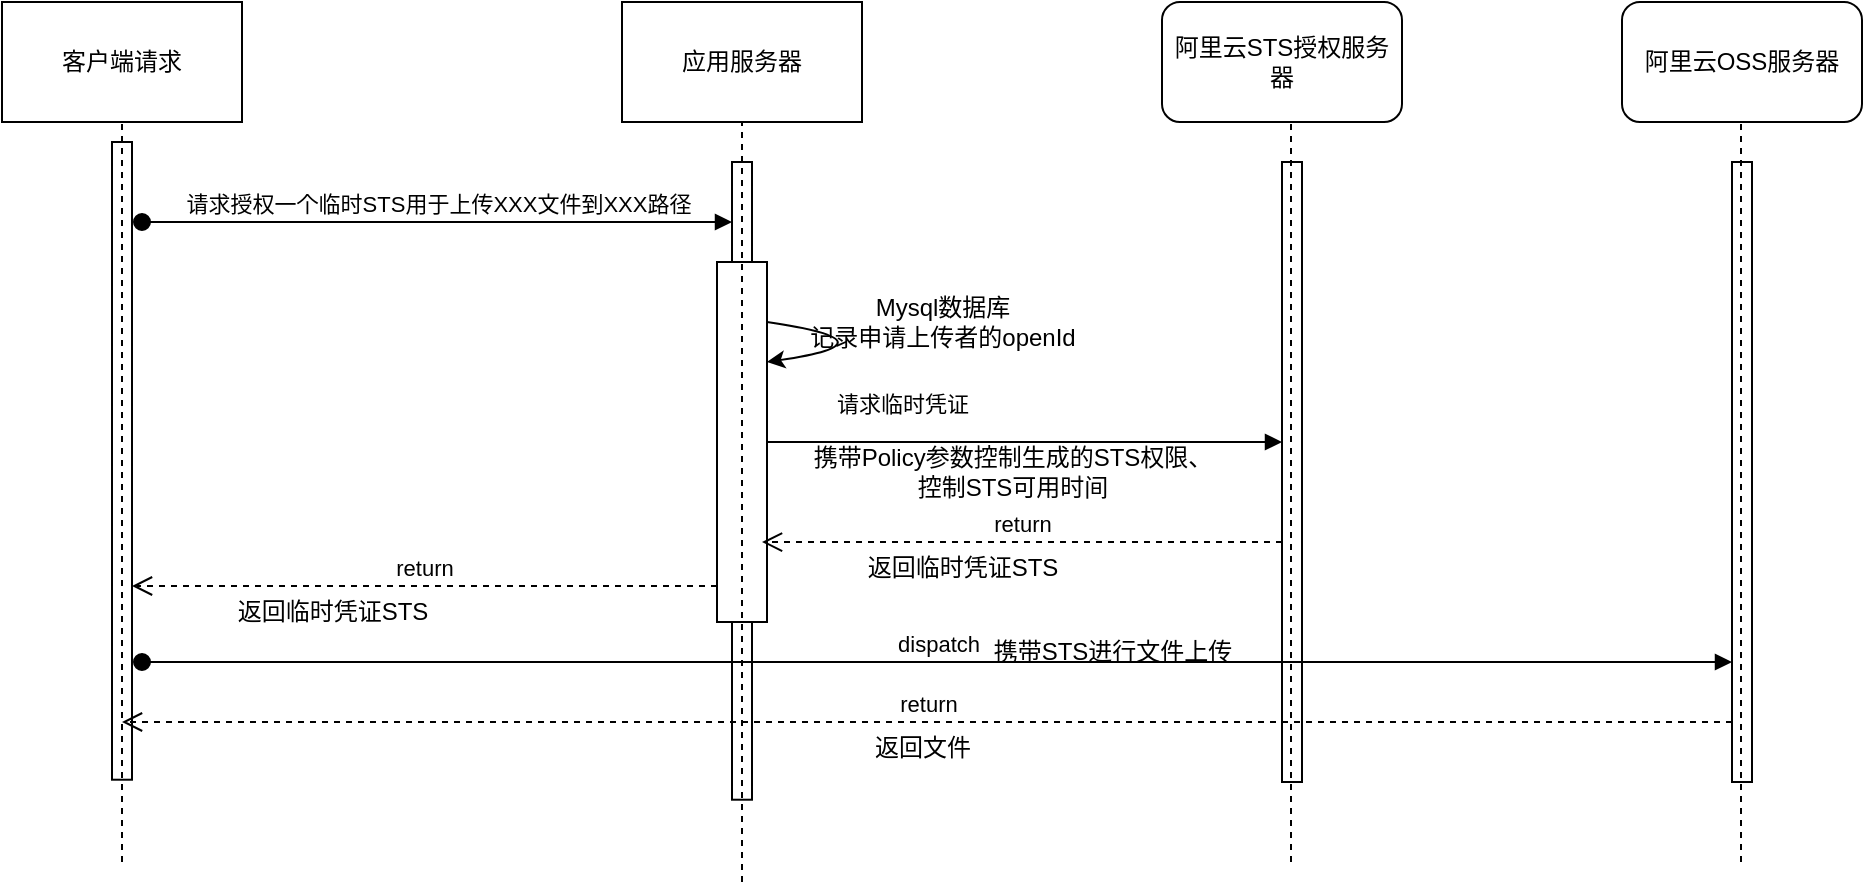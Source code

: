 <mxfile version="23.1.0" type="github">
  <diagram name="Page-1" id="e7e014a7-5840-1c2e-5031-d8a46d1fe8dd">
    <mxGraphModel dx="1371" dy="769" grid="1" gridSize="10" guides="1" tooltips="1" connect="1" arrows="1" fold="1" page="1" pageScale="1" pageWidth="1169" pageHeight="826" background="none" math="0" shadow="0">
      <root>
        <mxCell id="0" />
        <mxCell id="1" parent="0" />
        <mxCell id="e0m3DWCjjOkC1Vlyh7Jg-41" value="客户端请求" style="rounded=0;whiteSpace=wrap;html=1;" vertex="1" parent="1">
          <mxGeometry x="100" y="130" width="120" height="60" as="geometry" />
        </mxCell>
        <mxCell id="e0m3DWCjjOkC1Vlyh7Jg-42" value="应用服务器" style="rounded=0;whiteSpace=wrap;html=1;" vertex="1" parent="1">
          <mxGeometry x="410" y="130" width="120" height="60" as="geometry" />
        </mxCell>
        <mxCell id="e0m3DWCjjOkC1Vlyh7Jg-43" value="阿里云OSS服务器" style="rounded=1;whiteSpace=wrap;html=1;" vertex="1" parent="1">
          <mxGeometry x="910" y="130" width="120" height="60" as="geometry" />
        </mxCell>
        <mxCell id="e0m3DWCjjOkC1Vlyh7Jg-50" value="" style="group" vertex="1" connectable="0" parent="1">
          <mxGeometry x="155" y="200" width="10" height="360" as="geometry" />
        </mxCell>
        <mxCell id="e0m3DWCjjOkC1Vlyh7Jg-44" value="" style="html=1;points=[[0,0,0,0,5],[0,1,0,0,-5],[1,0,0,0,5],[1,1,0,0,-5]];perimeter=orthogonalPerimeter;outlineConnect=0;targetShapes=umlLifeline;portConstraint=eastwest;newEdgeStyle={&quot;curved&quot;:0,&quot;rounded&quot;:0};" vertex="1" parent="e0m3DWCjjOkC1Vlyh7Jg-50">
          <mxGeometry width="10" height="318.857" as="geometry" />
        </mxCell>
        <mxCell id="e0m3DWCjjOkC1Vlyh7Jg-45" value="" style="endArrow=none;dashed=1;html=1;rounded=0;entryX=0.5;entryY=1;entryDx=0;entryDy=0;" edge="1" parent="e0m3DWCjjOkC1Vlyh7Jg-50" target="e0m3DWCjjOkC1Vlyh7Jg-41">
          <mxGeometry width="50" height="50" relative="1" as="geometry">
            <mxPoint x="5" y="360.0" as="sourcePoint" />
            <mxPoint x="455" y="246.857" as="targetPoint" />
          </mxGeometry>
        </mxCell>
        <mxCell id="e0m3DWCjjOkC1Vlyh7Jg-52" value="" style="html=1;points=[[0,0,0,0,5],[0,1,0,0,-5],[1,0,0,0,5],[1,1,0,0,-5]];perimeter=orthogonalPerimeter;outlineConnect=0;targetShapes=umlLifeline;portConstraint=eastwest;newEdgeStyle={&quot;curved&quot;:0,&quot;rounded&quot;:0};" vertex="1" parent="1">
          <mxGeometry x="965" y="210" width="10" height="310" as="geometry" />
        </mxCell>
        <mxCell id="e0m3DWCjjOkC1Vlyh7Jg-53" value="" style="endArrow=none;dashed=1;html=1;rounded=0;entryX=0.5;entryY=1;entryDx=0;entryDy=0;" edge="1" parent="1">
          <mxGeometry width="50" height="50" relative="1" as="geometry">
            <mxPoint x="969.5" y="560" as="sourcePoint" />
            <mxPoint x="969.5" y="190" as="targetPoint" />
          </mxGeometry>
        </mxCell>
        <mxCell id="e0m3DWCjjOkC1Vlyh7Jg-54" value="" style="group" vertex="1" connectable="0" parent="1">
          <mxGeometry x="460" y="210" width="20" height="360" as="geometry" />
        </mxCell>
        <mxCell id="e0m3DWCjjOkC1Vlyh7Jg-55" value="" style="html=1;points=[[0,0,0,0,5],[0,1,0,0,-5],[1,0,0,0,5],[1,1,0,0,-5]];perimeter=orthogonalPerimeter;outlineConnect=0;targetShapes=umlLifeline;portConstraint=eastwest;newEdgeStyle={&quot;curved&quot;:0,&quot;rounded&quot;:0};" vertex="1" parent="e0m3DWCjjOkC1Vlyh7Jg-54">
          <mxGeometry x="5" width="10" height="318.857" as="geometry" />
        </mxCell>
        <mxCell id="e0m3DWCjjOkC1Vlyh7Jg-58" value="" style="html=1;points=[[0,0,0,0,5],[0,1,0,0,-5],[1,0,0,0,5],[1,1,0,0,-5]];perimeter=orthogonalPerimeter;outlineConnect=0;targetShapes=umlLifeline;portConstraint=eastwest;newEdgeStyle={&quot;curved&quot;:0,&quot;rounded&quot;:0};" vertex="1" parent="e0m3DWCjjOkC1Vlyh7Jg-54">
          <mxGeometry x="-2.5" y="50" width="25" height="180" as="geometry" />
        </mxCell>
        <mxCell id="e0m3DWCjjOkC1Vlyh7Jg-57" value="请求授权一个临时STS用于上传XXX文件到XXX路径" style="html=1;verticalAlign=bottom;startArrow=oval;startFill=1;endArrow=block;startSize=8;curved=0;rounded=0;" edge="1" parent="1" target="e0m3DWCjjOkC1Vlyh7Jg-55">
          <mxGeometry width="60" relative="1" as="geometry">
            <mxPoint x="170" y="240" as="sourcePoint" />
            <mxPoint x="610" y="460" as="targetPoint" />
          </mxGeometry>
        </mxCell>
        <mxCell id="e0m3DWCjjOkC1Vlyh7Jg-56" value="" style="endArrow=none;dashed=1;html=1;rounded=0;entryX=0.5;entryY=1;entryDx=0;entryDy=0;" edge="1" parent="1" target="e0m3DWCjjOkC1Vlyh7Jg-42">
          <mxGeometry width="50" height="50" relative="1" as="geometry">
            <mxPoint x="470" y="570" as="sourcePoint" />
            <mxPoint x="920" y="456.857" as="targetPoint" />
          </mxGeometry>
        </mxCell>
        <mxCell id="e0m3DWCjjOkC1Vlyh7Jg-64" value="&lt;div&gt;Mysql数据库&lt;/div&gt;&lt;div&gt;记录申请上传者的openId&lt;/div&gt;" style="text;html=1;align=center;verticalAlign=middle;resizable=0;points=[];autosize=1;strokeColor=none;fillColor=none;" vertex="1" parent="1">
          <mxGeometry x="490" y="270" width="160" height="40" as="geometry" />
        </mxCell>
        <mxCell id="e0m3DWCjjOkC1Vlyh7Jg-65" value="阿里云STS授权服务器" style="rounded=1;whiteSpace=wrap;html=1;" vertex="1" parent="1">
          <mxGeometry x="680" y="130" width="120" height="60" as="geometry" />
        </mxCell>
        <mxCell id="e0m3DWCjjOkC1Vlyh7Jg-66" value="" style="html=1;points=[[0,0,0,0,5],[0,1,0,0,-5],[1,0,0,0,5],[1,1,0,0,-5]];perimeter=orthogonalPerimeter;outlineConnect=0;targetShapes=umlLifeline;portConstraint=eastwest;newEdgeStyle={&quot;curved&quot;:0,&quot;rounded&quot;:0};" vertex="1" parent="1">
          <mxGeometry x="740" y="210" width="10" height="310" as="geometry" />
        </mxCell>
        <mxCell id="e0m3DWCjjOkC1Vlyh7Jg-67" value="" style="endArrow=none;dashed=1;html=1;rounded=0;entryX=0.5;entryY=1;entryDx=0;entryDy=0;" edge="1" parent="1">
          <mxGeometry width="50" height="50" relative="1" as="geometry">
            <mxPoint x="744.5" y="560" as="sourcePoint" />
            <mxPoint x="744.5" y="190" as="targetPoint" />
          </mxGeometry>
        </mxCell>
        <mxCell id="e0m3DWCjjOkC1Vlyh7Jg-69" value="" style="curved=1;endArrow=classic;html=1;rounded=0;" edge="1" parent="1">
          <mxGeometry width="50" height="50" relative="1" as="geometry">
            <mxPoint x="482.5" y="290" as="sourcePoint" />
            <mxPoint x="482.5" y="310" as="targetPoint" />
            <Array as="points">
              <mxPoint x="550" y="300" />
            </Array>
          </mxGeometry>
        </mxCell>
        <mxCell id="e0m3DWCjjOkC1Vlyh7Jg-73" value="请求临时凭证" style="html=1;verticalAlign=bottom;endArrow=block;curved=0;rounded=0;" edge="1" parent="1" source="e0m3DWCjjOkC1Vlyh7Jg-58" target="e0m3DWCjjOkC1Vlyh7Jg-66">
          <mxGeometry x="-0.476" y="10" width="80" relative="1" as="geometry">
            <mxPoint x="540" y="460" as="sourcePoint" />
            <mxPoint x="620" y="460" as="targetPoint" />
            <mxPoint as="offset" />
          </mxGeometry>
        </mxCell>
        <mxCell id="e0m3DWCjjOkC1Vlyh7Jg-74" value="&lt;div&gt;携带Policy参数控制生成的STS权限、&lt;/div&gt;&lt;div&gt;控制STS可用时间&lt;/div&gt;" style="text;html=1;align=center;verticalAlign=middle;resizable=0;points=[];autosize=1;strokeColor=none;fillColor=none;" vertex="1" parent="1">
          <mxGeometry x="495" y="345" width="220" height="40" as="geometry" />
        </mxCell>
        <mxCell id="e0m3DWCjjOkC1Vlyh7Jg-75" value="return" style="html=1;verticalAlign=bottom;endArrow=open;dashed=1;endSize=8;curved=0;rounded=0;entryX=0.9;entryY=0.778;entryDx=0;entryDy=0;entryPerimeter=0;" edge="1" parent="1" source="e0m3DWCjjOkC1Vlyh7Jg-66" target="e0m3DWCjjOkC1Vlyh7Jg-58">
          <mxGeometry relative="1" as="geometry">
            <mxPoint x="620" y="460" as="sourcePoint" />
            <mxPoint x="540" y="460" as="targetPoint" />
          </mxGeometry>
        </mxCell>
        <mxCell id="e0m3DWCjjOkC1Vlyh7Jg-76" value="返回临时凭证STS" style="text;html=1;align=center;verticalAlign=middle;resizable=0;points=[];autosize=1;strokeColor=none;fillColor=none;" vertex="1" parent="1">
          <mxGeometry x="520" y="398" width="120" height="30" as="geometry" />
        </mxCell>
        <mxCell id="e0m3DWCjjOkC1Vlyh7Jg-77" value="return" style="html=1;verticalAlign=bottom;endArrow=open;dashed=1;endSize=8;curved=0;rounded=0;entryX=0.9;entryY=0.778;entryDx=0;entryDy=0;entryPerimeter=0;" edge="1" parent="1" source="e0m3DWCjjOkC1Vlyh7Jg-58">
          <mxGeometry relative="1" as="geometry">
            <mxPoint x="425" y="422" as="sourcePoint" />
            <mxPoint x="165" y="422" as="targetPoint" />
          </mxGeometry>
        </mxCell>
        <mxCell id="e0m3DWCjjOkC1Vlyh7Jg-78" value="返回临时凭证STS" style="text;html=1;align=center;verticalAlign=middle;resizable=0;points=[];autosize=1;strokeColor=none;fillColor=none;" vertex="1" parent="1">
          <mxGeometry x="205" y="420" width="120" height="30" as="geometry" />
        </mxCell>
        <mxCell id="e0m3DWCjjOkC1Vlyh7Jg-79" value="dispatch" style="html=1;verticalAlign=bottom;startArrow=oval;startFill=1;endArrow=block;startSize=8;curved=0;rounded=0;" edge="1" parent="1" target="e0m3DWCjjOkC1Vlyh7Jg-52">
          <mxGeometry width="60" relative="1" as="geometry">
            <mxPoint x="170" y="460" as="sourcePoint" />
            <mxPoint x="610" y="460" as="targetPoint" />
          </mxGeometry>
        </mxCell>
        <mxCell id="e0m3DWCjjOkC1Vlyh7Jg-80" value="携带STS进行文件上传" style="text;html=1;align=center;verticalAlign=middle;resizable=0;points=[];autosize=1;strokeColor=none;fillColor=none;" vertex="1" parent="1">
          <mxGeometry x="585" y="440" width="140" height="30" as="geometry" />
        </mxCell>
        <mxCell id="e0m3DWCjjOkC1Vlyh7Jg-81" value="return" style="html=1;verticalAlign=bottom;endArrow=open;dashed=1;endSize=8;curved=0;rounded=0;" edge="1" parent="1" source="e0m3DWCjjOkC1Vlyh7Jg-52">
          <mxGeometry relative="1" as="geometry">
            <mxPoint x="620" y="460" as="sourcePoint" />
            <mxPoint x="160" y="490" as="targetPoint" />
            <Array as="points">
              <mxPoint x="580" y="490" />
            </Array>
          </mxGeometry>
        </mxCell>
        <mxCell id="e0m3DWCjjOkC1Vlyh7Jg-82" value="返回文件" style="text;html=1;align=center;verticalAlign=middle;resizable=0;points=[];autosize=1;strokeColor=none;fillColor=none;" vertex="1" parent="1">
          <mxGeometry x="525" y="488" width="70" height="30" as="geometry" />
        </mxCell>
      </root>
    </mxGraphModel>
  </diagram>
</mxfile>
